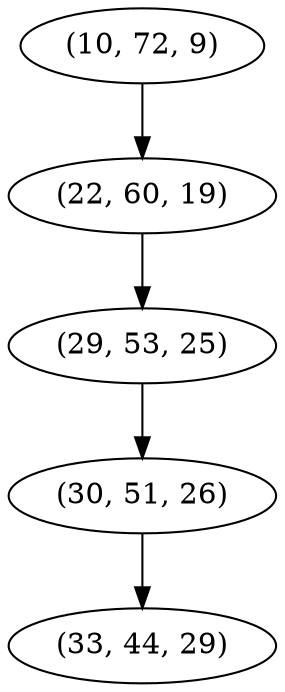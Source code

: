 digraph tree {
    "(10, 72, 9)";
    "(22, 60, 19)";
    "(29, 53, 25)";
    "(30, 51, 26)";
    "(33, 44, 29)";
    "(10, 72, 9)" -> "(22, 60, 19)";
    "(22, 60, 19)" -> "(29, 53, 25)";
    "(29, 53, 25)" -> "(30, 51, 26)";
    "(30, 51, 26)" -> "(33, 44, 29)";
}
